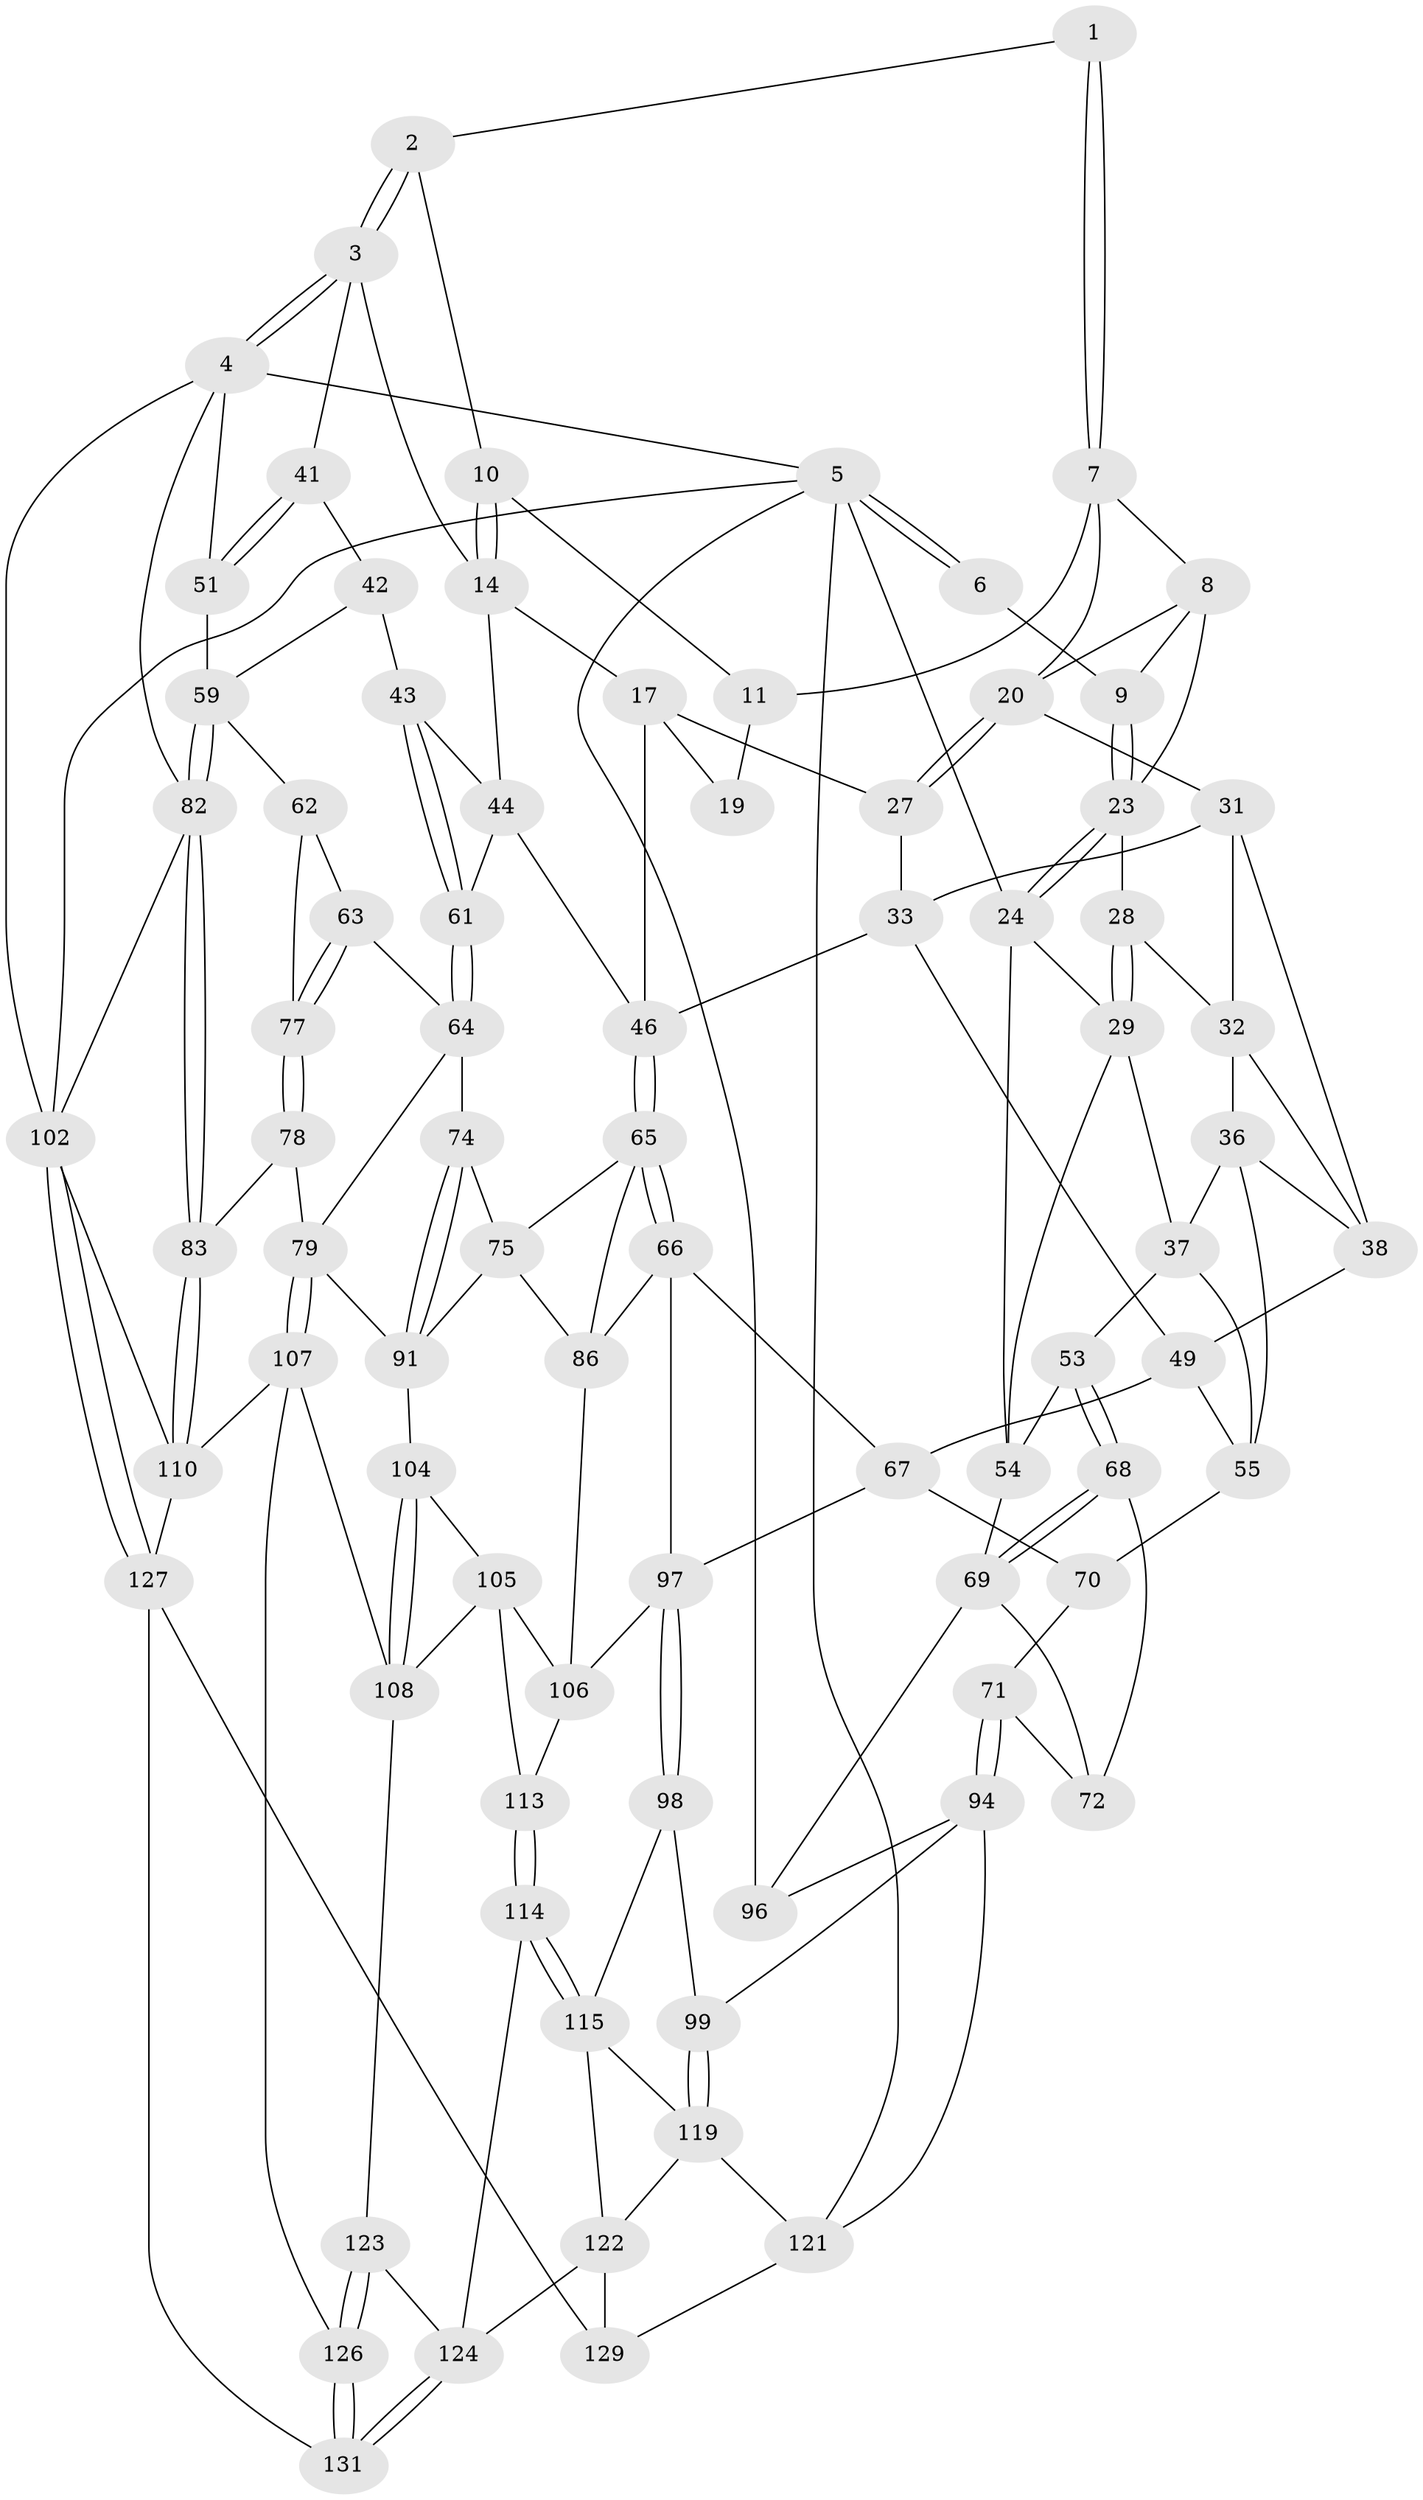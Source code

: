 // Generated by graph-tools (version 1.1) at 2025/52/02/27/25 19:52:42]
// undirected, 82 vertices, 180 edges
graph export_dot {
graph [start="1"]
  node [color=gray90,style=filled];
  1 [pos="+0.31647395469995576+0"];
  2 [pos="+0.4873248093743215+0"];
  3 [pos="+1+0",super="+15"];
  4 [pos="+1+0",super="+50"];
  5 [pos="+0+0",super="+101"];
  6 [pos="+0+0"];
  7 [pos="+0.2631434774001395+0.006506240566186467",super="+13"];
  8 [pos="+0.21956857333095728+0.03837108211854463",super="+22"];
  9 [pos="+0.10701993506876588+0.07185113675460024"];
  10 [pos="+0.49213083955678516+0"];
  11 [pos="+0.48314996226532286+0",super="+12"];
  14 [pos="+0.6508736727105067+0.1971564858260336",super="+16"];
  17 [pos="+0.5013825837015627+0.23039479966297338",super="+18"];
  19 [pos="+0.47999901056393846+0.08345880216561614"];
  20 [pos="+0.32775155908767833+0.16731769124801485",super="+21"];
  23 [pos="+0.08528602435393079+0.11464611693194801",super="+26"];
  24 [pos="+0+0.1938539266764854",super="+25"];
  27 [pos="+0.3487108054277821+0.1871165838541138"];
  28 [pos="+0.1528979952592771+0.23309642551316706"];
  29 [pos="+0.04226862561250565+0.26800061604531744",super="+30"];
  31 [pos="+0.22965222636697127+0.23521345042216255",super="+34"];
  32 [pos="+0.1719743723093412+0.24766844674098576",super="+35"];
  33 [pos="+0.3138216732692946+0.30306339799882615",super="+48"];
  36 [pos="+0.16155147951261553+0.29998586016178835",super="+40"];
  37 [pos="+0.07593525673012835+0.32801366671379606",super="+52"];
  38 [pos="+0.23754039693914672+0.3338150388507823",super="+39"];
  41 [pos="+0.8511250695477927+0.12509453976065876"];
  42 [pos="+0.7399762756670789+0.38468583530120876"];
  43 [pos="+0.7126123765108845+0.3871931180851868"];
  44 [pos="+0.6559225376796539+0.2653138769725504",super="+45"];
  46 [pos="+0.5228949539488227+0.45398581801758514",super="+47"];
  49 [pos="+0.2831956442046573+0.45111248360360434",super="+57"];
  51 [pos="+0.9011874385650912+0.4451474126069468"];
  53 [pos="+0.08278005023993579+0.41568350027792783"];
  54 [pos="+0.07062815654686837+0.41308867038437314",super="+56"];
  55 [pos="+0.10031274981214115+0.4104393180775726",super="+58"];
  59 [pos="+0.8889997149480301+0.4550323809846",super="+60"];
  61 [pos="+0.6657573041031978+0.4284477858376561"];
  62 [pos="+0.8454339388161604+0.47861759689065536"];
  63 [pos="+0.7447159034597693+0.5186018111924945"];
  64 [pos="+0.7223270942855654+0.5135889269933718",super="+73"];
  65 [pos="+0.5171959706567156+0.49002252322623996",super="+76"];
  66 [pos="+0.3323741415605271+0.5505286004217018",super="+88"];
  67 [pos="+0.2714733302583313+0.5277507001035137",super="+90"];
  68 [pos="+0.03386680446563058+0.48537532774168934"];
  69 [pos="+0+0.4643544203126614",super="+93"];
  70 [pos="+0.09315202917746339+0.5743815407176859"];
  71 [pos="+0.07539864730559998+0.5793283202313533"];
  72 [pos="+0.05305815586938255+0.5705054863630252"];
  74 [pos="+0.6003814026898632+0.5613708169507555"];
  75 [pos="+0.5598014545823297+0.5334776755988908",super="+89"];
  77 [pos="+0.7481969899661758+0.6066962247128793",super="+81"];
  78 [pos="+0.7025428886629921+0.6654740770615573",super="+84"];
  79 [pos="+0.6941193478446137+0.6706093285235719",super="+80"];
  82 [pos="+0.9171636755996023+0.5889986717176502",super="+85"];
  83 [pos="+0.9054876623080159+0.7093306719418258"];
  86 [pos="+0.4760893391838439+0.6409245567956181",super="+87"];
  91 [pos="+0.575981257624336+0.6658172525510483",super="+92"];
  94 [pos="+0.0656510446440077+0.7212182395935127",super="+95"];
  96 [pos="+0+0.7919938904287273"];
  97 [pos="+0.21236809190543351+0.6848798898394887",super="+100"];
  98 [pos="+0.20933072283147866+0.6915545978221855"];
  99 [pos="+0.09891706403245137+0.7287800737351766"];
  102 [pos="+1+1",super="+103"];
  104 [pos="+0.5646107251691308+0.7321484349693639"];
  105 [pos="+0.4975542596497946+0.740832460415923",super="+117"];
  106 [pos="+0.44523517794432327+0.688899960384943",super="+109"];
  107 [pos="+0.682217719145296+0.8001750795879317",super="+112"];
  108 [pos="+0.6619022680917186+0.7997462304240672",super="+118"];
  110 [pos="+0.9111504700237943+0.7201585298409701",super="+111"];
  113 [pos="+0.3540679822671862+0.8281535745417716"];
  114 [pos="+0.32961265421633174+0.8456971190926456"];
  115 [pos="+0.29529711536452485+0.832811061864966",super="+116"];
  119 [pos="+0.13516951612395312+0.8332121698523638",super="+120"];
  121 [pos="+0.06636876927112738+0.901084364948503",super="+130"];
  122 [pos="+0.16876412212989217+0.8883702853093114",super="+128"];
  123 [pos="+0.516080760090282+0.8774579923077308"];
  124 [pos="+0.43270033419684417+0.9422679531071212",super="+125"];
  126 [pos="+0.5829451178325966+1"];
  127 [pos="+1+1",super="+132"];
  129 [pos="+0.27018639469972494+1"];
  131 [pos="+0.5827911809755065+1"];
  1 -- 2;
  1 -- 7;
  1 -- 7;
  2 -- 3;
  2 -- 3;
  2 -- 10;
  3 -- 4;
  3 -- 4;
  3 -- 41;
  3 -- 14;
  4 -- 5;
  4 -- 102;
  4 -- 82;
  4 -- 51;
  5 -- 6;
  5 -- 6;
  5 -- 96;
  5 -- 102;
  5 -- 121;
  5 -- 24;
  6 -- 9;
  7 -- 8;
  7 -- 20;
  7 -- 11;
  8 -- 9;
  8 -- 20;
  8 -- 23;
  9 -- 23;
  9 -- 23;
  10 -- 11;
  10 -- 14;
  10 -- 14;
  11 -- 19 [weight=2];
  14 -- 17;
  14 -- 44;
  17 -- 19;
  17 -- 27;
  17 -- 46;
  20 -- 27;
  20 -- 27;
  20 -- 31;
  23 -- 24;
  23 -- 24;
  23 -- 28;
  24 -- 29;
  24 -- 54;
  27 -- 33;
  28 -- 29;
  28 -- 29;
  28 -- 32;
  29 -- 37;
  29 -- 54;
  31 -- 32;
  31 -- 33;
  31 -- 38;
  32 -- 36;
  32 -- 38;
  33 -- 49;
  33 -- 46;
  36 -- 37;
  36 -- 55;
  36 -- 38;
  37 -- 53;
  37 -- 55;
  38 -- 49;
  41 -- 42;
  41 -- 51;
  41 -- 51;
  42 -- 43;
  42 -- 59;
  43 -- 44;
  43 -- 61;
  43 -- 61;
  44 -- 61;
  44 -- 46;
  46 -- 65;
  46 -- 65;
  49 -- 67;
  49 -- 55;
  51 -- 59;
  53 -- 54;
  53 -- 68;
  53 -- 68;
  54 -- 69;
  55 -- 70;
  59 -- 82;
  59 -- 82;
  59 -- 62;
  61 -- 64;
  61 -- 64;
  62 -- 63;
  62 -- 77;
  63 -- 64;
  63 -- 77;
  63 -- 77;
  64 -- 74;
  64 -- 79;
  65 -- 66;
  65 -- 66;
  65 -- 75;
  65 -- 86;
  66 -- 67;
  66 -- 97;
  66 -- 86;
  67 -- 97;
  67 -- 70;
  68 -- 69;
  68 -- 69;
  68 -- 72;
  69 -- 72;
  69 -- 96;
  70 -- 71;
  71 -- 72;
  71 -- 94;
  71 -- 94;
  74 -- 75;
  74 -- 91;
  74 -- 91;
  75 -- 86;
  75 -- 91;
  77 -- 78 [weight=2];
  77 -- 78;
  78 -- 79;
  78 -- 83;
  79 -- 107;
  79 -- 107;
  79 -- 91;
  82 -- 83;
  82 -- 83;
  82 -- 102;
  83 -- 110;
  83 -- 110;
  86 -- 106;
  91 -- 104;
  94 -- 99;
  94 -- 96;
  94 -- 121;
  97 -- 98;
  97 -- 98;
  97 -- 106;
  98 -- 99;
  98 -- 115;
  99 -- 119;
  99 -- 119;
  102 -- 127;
  102 -- 127;
  102 -- 110;
  104 -- 105;
  104 -- 108;
  104 -- 108;
  105 -- 106;
  105 -- 108;
  105 -- 113;
  106 -- 113;
  107 -- 108;
  107 -- 126;
  107 -- 110;
  108 -- 123;
  110 -- 127;
  113 -- 114;
  113 -- 114;
  114 -- 115;
  114 -- 115;
  114 -- 124;
  115 -- 122;
  115 -- 119;
  119 -- 121;
  119 -- 122;
  121 -- 129;
  122 -- 129;
  122 -- 124;
  123 -- 124;
  123 -- 126;
  123 -- 126;
  124 -- 131;
  124 -- 131;
  126 -- 131;
  126 -- 131;
  127 -- 129;
  127 -- 131;
}
